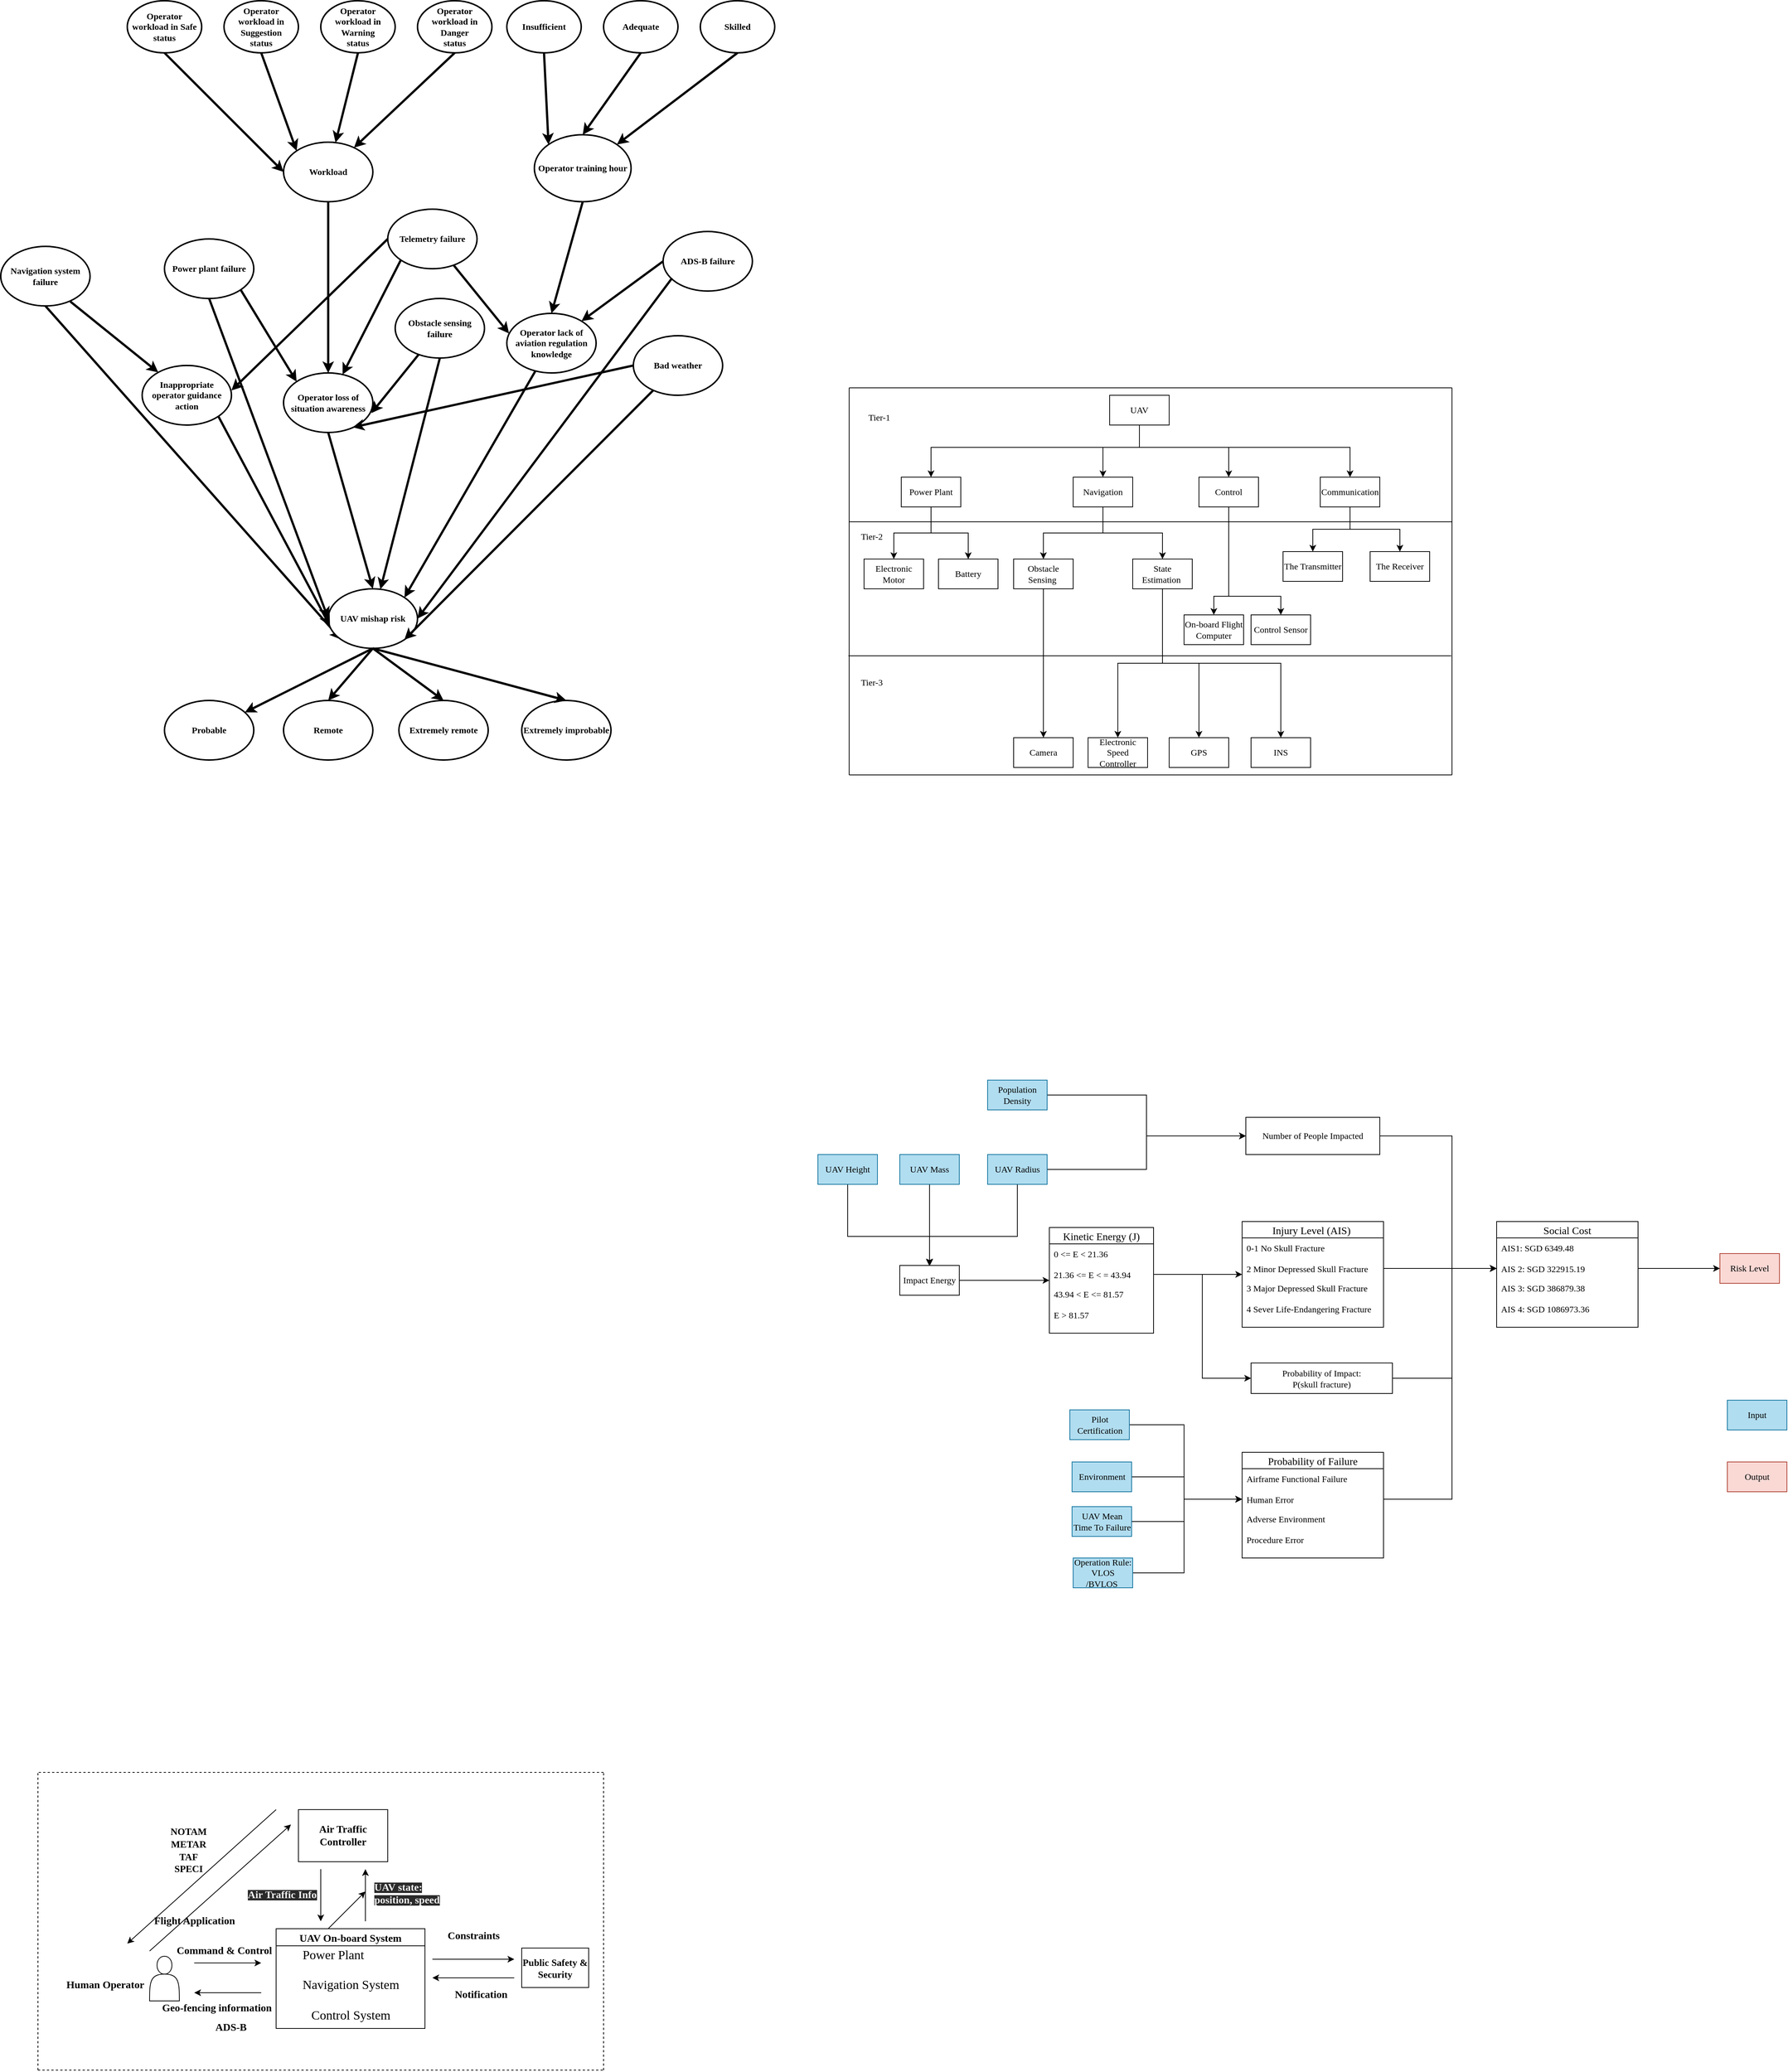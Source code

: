 <mxfile version="13.1.3">
    <diagram id="6hGFLwfOUW9BJ-s0fimq" name="Page-1">
        <mxGraphModel dx="2625" dy="1755" grid="1" gridSize="10" guides="1" tooltips="1" connect="1" arrows="1" fold="1" page="1" pageScale="1" pageWidth="827" pageHeight="1169" math="0" shadow="0">
            <root>
                <mxCell id="0"/>
                <mxCell id="1" parent="0"/>
                <mxCell id="21" style="edgeStyle=orthogonalEdgeStyle;rounded=0;orthogonalLoop=1;jettySize=auto;html=1;entryX=0.5;entryY=0;entryDx=0;entryDy=0;fontFamily=Times New Roman;" parent="1" source="2" target="6" edge="1">
                    <mxGeometry relative="1" as="geometry">
                        <Array as="points">
                            <mxPoint x="400" y="360"/>
                            <mxPoint x="351" y="360"/>
                        </Array>
                    </mxGeometry>
                </mxCell>
                <mxCell id="23" style="edgeStyle=orthogonalEdgeStyle;rounded=0;orthogonalLoop=1;jettySize=auto;html=1;fontFamily=Times New Roman;" parent="1" source="2" target="3" edge="1">
                    <mxGeometry relative="1" as="geometry">
                        <Array as="points">
                            <mxPoint x="400" y="360"/>
                            <mxPoint x="120" y="360"/>
                        </Array>
                    </mxGeometry>
                </mxCell>
                <mxCell id="24" style="edgeStyle=orthogonalEdgeStyle;rounded=0;orthogonalLoop=1;jettySize=auto;html=1;entryX=0.5;entryY=0;entryDx=0;entryDy=0;fontFamily=Times New Roman;" parent="1" source="2" target="8" edge="1">
                    <mxGeometry relative="1" as="geometry">
                        <Array as="points">
                            <mxPoint x="400" y="360"/>
                            <mxPoint x="520" y="360"/>
                        </Array>
                    </mxGeometry>
                </mxCell>
                <mxCell id="167" style="edgeStyle=orthogonalEdgeStyle;rounded=0;orthogonalLoop=1;jettySize=auto;html=1;entryX=0.5;entryY=0;entryDx=0;entryDy=0;" parent="1" source="2" target="5" edge="1">
                    <mxGeometry relative="1" as="geometry">
                        <Array as="points">
                            <mxPoint x="400" y="360"/>
                            <mxPoint x="683" y="360"/>
                        </Array>
                    </mxGeometry>
                </mxCell>
                <mxCell id="2" value="&lt;font face=&quot;Times New Roman&quot;&gt;UAV&lt;/font&gt;" style="rounded=0;whiteSpace=wrap;html=1;" parent="1" vertex="1">
                    <mxGeometry x="360" y="290" width="80" height="40" as="geometry"/>
                </mxCell>
                <mxCell id="13" style="edgeStyle=orthogonalEdgeStyle;rounded=0;orthogonalLoop=1;jettySize=auto;html=1;entryX=0.5;entryY=0;entryDx=0;entryDy=0;fontFamily=Times New Roman;" parent="1" source="3" target="9" edge="1">
                    <mxGeometry relative="1" as="geometry"/>
                </mxCell>
                <mxCell id="14" style="edgeStyle=orthogonalEdgeStyle;rounded=0;orthogonalLoop=1;jettySize=auto;html=1;fontFamily=Times New Roman;" parent="1" source="3" target="10" edge="1">
                    <mxGeometry relative="1" as="geometry"/>
                </mxCell>
                <mxCell id="3" value="Power Plant" style="rounded=0;whiteSpace=wrap;html=1;fontFamily=Times New Roman;" parent="1" vertex="1">
                    <mxGeometry x="80" y="400" width="80" height="40" as="geometry"/>
                </mxCell>
                <mxCell id="38" style="edgeStyle=orthogonalEdgeStyle;rounded=0;orthogonalLoop=1;jettySize=auto;html=1;entryX=0.5;entryY=0;entryDx=0;entryDy=0;fontFamily=Times New Roman;" parent="1" source="5" target="35" edge="1">
                    <mxGeometry relative="1" as="geometry">
                        <Array as="points">
                            <mxPoint x="640" y="470"/>
                            <mxPoint x="590" y="470"/>
                        </Array>
                    </mxGeometry>
                </mxCell>
                <mxCell id="166" style="edgeStyle=orthogonalEdgeStyle;rounded=0;orthogonalLoop=1;jettySize=auto;html=1;entryX=0.5;entryY=0;entryDx=0;entryDy=0;" parent="1" source="5" target="36" edge="1">
                    <mxGeometry relative="1" as="geometry"/>
                </mxCell>
                <mxCell id="5" value="Communication" style="rounded=0;whiteSpace=wrap;html=1;fontFamily=Times New Roman;" parent="1" vertex="1">
                    <mxGeometry x="643" y="400" width="80" height="40" as="geometry"/>
                </mxCell>
                <mxCell id="17" style="edgeStyle=orthogonalEdgeStyle;rounded=0;orthogonalLoop=1;jettySize=auto;html=1;fontFamily=Times New Roman;" parent="1" source="6" target="15" edge="1">
                    <mxGeometry relative="1" as="geometry"/>
                </mxCell>
                <mxCell id="18" style="edgeStyle=orthogonalEdgeStyle;rounded=0;orthogonalLoop=1;jettySize=auto;html=1;entryX=0.5;entryY=0;entryDx=0;entryDy=0;fontFamily=Times New Roman;" parent="1" source="6" target="16" edge="1">
                    <mxGeometry relative="1" as="geometry"/>
                </mxCell>
                <mxCell id="6" value="Navigation" style="rounded=0;whiteSpace=wrap;html=1;fontFamily=Times New Roman;" parent="1" vertex="1">
                    <mxGeometry x="311" y="400" width="80" height="40" as="geometry"/>
                </mxCell>
                <mxCell id="32" style="edgeStyle=orthogonalEdgeStyle;rounded=0;orthogonalLoop=1;jettySize=auto;html=1;fontFamily=Times New Roman;" parent="1" source="8" target="31" edge="1">
                    <mxGeometry relative="1" as="geometry">
                        <Array as="points">
                            <mxPoint x="520" y="560"/>
                            <mxPoint x="500" y="560"/>
                        </Array>
                    </mxGeometry>
                </mxCell>
                <mxCell id="75" style="edgeStyle=orthogonalEdgeStyle;rounded=0;orthogonalLoop=1;jettySize=auto;html=1;entryX=0.5;entryY=0;entryDx=0;entryDy=0;" parent="1" source="8" target="74" edge="1">
                    <mxGeometry relative="1" as="geometry">
                        <Array as="points">
                            <mxPoint x="520" y="560"/>
                            <mxPoint x="590" y="560"/>
                        </Array>
                    </mxGeometry>
                </mxCell>
                <mxCell id="8" value="Control" style="rounded=0;whiteSpace=wrap;html=1;fontFamily=Times New Roman;" parent="1" vertex="1">
                    <mxGeometry x="480" y="400" width="80" height="40" as="geometry"/>
                </mxCell>
                <mxCell id="9" value="Electronic Motor" style="rounded=0;whiteSpace=wrap;html=1;fontFamily=Times New Roman;" parent="1" vertex="1">
                    <mxGeometry x="30" y="510" width="80" height="40" as="geometry"/>
                </mxCell>
                <mxCell id="10" value="Battery" style="rounded=0;whiteSpace=wrap;html=1;fontFamily=Times New Roman;" parent="1" vertex="1">
                    <mxGeometry x="130" y="510" width="80" height="40" as="geometry"/>
                </mxCell>
                <mxCell id="159" style="edgeStyle=orthogonalEdgeStyle;rounded=0;orthogonalLoop=1;jettySize=auto;html=1;" parent="1" source="15" target="69" edge="1">
                    <mxGeometry relative="1" as="geometry"/>
                </mxCell>
                <mxCell id="15" value="Obstacle Sensing&amp;nbsp;" style="rounded=0;whiteSpace=wrap;html=1;fontFamily=Times New Roman;" parent="1" vertex="1">
                    <mxGeometry x="231" y="510" width="80" height="40" as="geometry"/>
                </mxCell>
                <mxCell id="160" style="edgeStyle=orthogonalEdgeStyle;rounded=0;orthogonalLoop=1;jettySize=auto;html=1;" parent="1" source="16" target="48" edge="1">
                    <mxGeometry relative="1" as="geometry"/>
                </mxCell>
                <mxCell id="163" style="edgeStyle=orthogonalEdgeStyle;rounded=0;orthogonalLoop=1;jettySize=auto;html=1;entryX=0.5;entryY=0;entryDx=0;entryDy=0;" parent="1" source="16" target="54" edge="1">
                    <mxGeometry relative="1" as="geometry">
                        <Array as="points">
                            <mxPoint x="431" y="650"/>
                            <mxPoint x="480" y="650"/>
                        </Array>
                    </mxGeometry>
                </mxCell>
                <mxCell id="165" style="edgeStyle=orthogonalEdgeStyle;rounded=0;orthogonalLoop=1;jettySize=auto;html=1;" parent="1" source="16" target="55" edge="1">
                    <mxGeometry relative="1" as="geometry">
                        <Array as="points">
                            <mxPoint x="431" y="650"/>
                            <mxPoint x="590" y="650"/>
                        </Array>
                    </mxGeometry>
                </mxCell>
                <mxCell id="16" value="State Estimation&amp;nbsp;" style="rounded=0;whiteSpace=wrap;html=1;fontFamily=Times New Roman;" parent="1" vertex="1">
                    <mxGeometry x="391" y="510" width="80" height="40" as="geometry"/>
                </mxCell>
                <mxCell id="31" value="On-board Flight Computer" style="rounded=0;whiteSpace=wrap;html=1;fontFamily=Times New Roman;" parent="1" vertex="1">
                    <mxGeometry x="460" y="585" width="80" height="40" as="geometry"/>
                </mxCell>
                <mxCell id="35" value="The Transmitter" style="rounded=0;whiteSpace=wrap;html=1;fontFamily=Times New Roman;" parent="1" vertex="1">
                    <mxGeometry x="593" y="500" width="80" height="40" as="geometry"/>
                </mxCell>
                <mxCell id="36" value="The Receiver" style="rounded=0;whiteSpace=wrap;html=1;fontFamily=Times New Roman;" parent="1" vertex="1">
                    <mxGeometry x="710" y="500" width="80" height="40" as="geometry"/>
                </mxCell>
                <mxCell id="41" value="" style="endArrow=none;html=1;fontFamily=Times New Roman;" parent="1" edge="1">
                    <mxGeometry width="50" height="50" relative="1" as="geometry">
                        <mxPoint x="10" y="460" as="sourcePoint"/>
                        <mxPoint x="820" y="460" as="targetPoint"/>
                    </mxGeometry>
                </mxCell>
                <mxCell id="48" value="Electronic Speed Controller" style="rounded=0;whiteSpace=wrap;html=1;fontFamily=Times New Roman;" parent="1" vertex="1">
                    <mxGeometry x="331" y="750" width="80" height="40" as="geometry"/>
                </mxCell>
                <mxCell id="54" value="GPS" style="rounded=0;whiteSpace=wrap;html=1;fontFamily=Times New Roman;" parent="1" vertex="1">
                    <mxGeometry x="440" y="750" width="80" height="40" as="geometry"/>
                </mxCell>
                <mxCell id="55" value="INS" style="rounded=0;whiteSpace=wrap;html=1;fontFamily=Times New Roman;" parent="1" vertex="1">
                    <mxGeometry x="550" y="750" width="80" height="40" as="geometry"/>
                </mxCell>
                <mxCell id="62" value="" style="endArrow=none;html=1;fontFamily=Times New Roman;" parent="1" edge="1">
                    <mxGeometry width="50" height="50" relative="1" as="geometry">
                        <mxPoint x="9" y="640" as="sourcePoint"/>
                        <mxPoint x="819" y="640" as="targetPoint"/>
                    </mxGeometry>
                </mxCell>
                <mxCell id="65" value="" style="endArrow=none;html=1;fontFamily=Times New Roman;" parent="1" edge="1">
                    <mxGeometry width="50" height="50" relative="1" as="geometry">
                        <mxPoint x="10" y="800" as="sourcePoint"/>
                        <mxPoint x="10" y="280" as="targetPoint"/>
                    </mxGeometry>
                </mxCell>
                <mxCell id="66" value="" style="endArrow=none;html=1;fontFamily=Times New Roman;" parent="1" edge="1">
                    <mxGeometry width="50" height="50" relative="1" as="geometry">
                        <mxPoint x="10" y="800" as="sourcePoint"/>
                        <mxPoint x="820" y="800" as="targetPoint"/>
                    </mxGeometry>
                </mxCell>
                <mxCell id="67" value="" style="endArrow=none;html=1;fontFamily=Times New Roman;" parent="1" edge="1">
                    <mxGeometry width="50" height="50" relative="1" as="geometry">
                        <mxPoint x="820" y="800" as="sourcePoint"/>
                        <mxPoint x="820" y="280" as="targetPoint"/>
                    </mxGeometry>
                </mxCell>
                <mxCell id="68" value="" style="endArrow=none;html=1;fontFamily=Times New Roman;" parent="1" edge="1">
                    <mxGeometry width="50" height="50" relative="1" as="geometry">
                        <mxPoint x="10" y="280" as="sourcePoint"/>
                        <mxPoint x="820" y="280" as="targetPoint"/>
                    </mxGeometry>
                </mxCell>
                <mxCell id="69" value="Camera" style="rounded=0;whiteSpace=wrap;html=1;fontFamily=Times New Roman;" parent="1" vertex="1">
                    <mxGeometry x="231" y="750" width="80" height="40" as="geometry"/>
                </mxCell>
                <mxCell id="71" value="Tier-1" style="text;html=1;align=center;verticalAlign=middle;resizable=0;points=[];autosize=1;fontFamily=Times New Roman;" parent="1" vertex="1">
                    <mxGeometry x="30" y="310" width="40" height="20" as="geometry"/>
                </mxCell>
                <mxCell id="72" value="Tier-2" style="text;html=1;align=center;verticalAlign=middle;resizable=0;points=[];autosize=1;fontFamily=Times New Roman;" parent="1" vertex="1">
                    <mxGeometry x="20" y="470" width="40" height="20" as="geometry"/>
                </mxCell>
                <mxCell id="73" value="Tier-3" style="text;html=1;align=center;verticalAlign=middle;resizable=0;points=[];autosize=1;fontFamily=Times New Roman;" parent="1" vertex="1">
                    <mxGeometry x="20" y="666" width="40" height="20" as="geometry"/>
                </mxCell>
                <mxCell id="74" value="Control Sensor" style="rounded=0;whiteSpace=wrap;html=1;fontFamily=Times New Roman;" parent="1" vertex="1">
                    <mxGeometry x="550" y="585" width="80" height="40" as="geometry"/>
                </mxCell>
                <mxCell id="82" style="edgeStyle=orthogonalEdgeStyle;rounded=0;orthogonalLoop=1;jettySize=auto;html=1;" parent="1" source="76" target="79" edge="1">
                    <mxGeometry relative="1" as="geometry">
                        <Array as="points">
                            <mxPoint x="8" y="1420"/>
                            <mxPoint x="118" y="1420"/>
                        </Array>
                    </mxGeometry>
                </mxCell>
                <mxCell id="76" value="UAV Height" style="rounded=0;whiteSpace=wrap;html=1;fontFamily=Times New Roman;fillColor=#b1ddf0;strokeColor=#10739e;" parent="1" vertex="1">
                    <mxGeometry x="-32" y="1310" width="80" height="40" as="geometry"/>
                </mxCell>
                <mxCell id="83" style="edgeStyle=orthogonalEdgeStyle;rounded=0;orthogonalLoop=1;jettySize=auto;html=1;" parent="1" source="78" edge="1">
                    <mxGeometry relative="1" as="geometry">
                        <mxPoint x="118" y="1460" as="targetPoint"/>
                    </mxGeometry>
                </mxCell>
                <mxCell id="78" value="UAV Mass" style="rounded=0;whiteSpace=wrap;html=1;fontFamily=Times New Roman;fillColor=#b1ddf0;strokeColor=#10739e;" parent="1" vertex="1">
                    <mxGeometry x="78" y="1310" width="80" height="40" as="geometry"/>
                </mxCell>
                <mxCell id="94" style="edgeStyle=orthogonalEdgeStyle;rounded=0;orthogonalLoop=1;jettySize=auto;html=1;entryX=0;entryY=0.5;entryDx=0;entryDy=0;fontFamily=Times New Roman;" parent="1" source="79" target="89" edge="1">
                    <mxGeometry relative="1" as="geometry"/>
                </mxCell>
                <mxCell id="79" value="Impact Energy" style="rounded=0;whiteSpace=wrap;html=1;fontFamily=Times New Roman;" parent="1" vertex="1">
                    <mxGeometry x="78" y="1459" width="80" height="40" as="geometry"/>
                </mxCell>
                <mxCell id="88" style="edgeStyle=orthogonalEdgeStyle;rounded=0;orthogonalLoop=1;jettySize=auto;html=1;entryX=0.5;entryY=0;entryDx=0;entryDy=0;" parent="1" source="80" target="79" edge="1">
                    <mxGeometry relative="1" as="geometry">
                        <Array as="points">
                            <mxPoint x="236" y="1420"/>
                            <mxPoint x="118" y="1420"/>
                        </Array>
                    </mxGeometry>
                </mxCell>
                <mxCell id="118" style="edgeStyle=orthogonalEdgeStyle;rounded=0;orthogonalLoop=1;jettySize=auto;html=1;entryX=0;entryY=0.5;entryDx=0;entryDy=0;fontFamily=Times New Roman;" parent="1" source="80" target="113" edge="1">
                    <mxGeometry relative="1" as="geometry"/>
                </mxCell>
                <mxCell id="80" value="UAV Radius" style="rounded=0;whiteSpace=wrap;html=1;fontFamily=Times New Roman;fillColor=#b1ddf0;strokeColor=#10739e;" parent="1" vertex="1">
                    <mxGeometry x="196" y="1310" width="80" height="40" as="geometry"/>
                </mxCell>
                <mxCell id="140" style="edgeStyle=orthogonalEdgeStyle;rounded=0;orthogonalLoop=1;jettySize=auto;html=1;entryX=0;entryY=0.5;entryDx=0;entryDy=0;fontFamily=Times New Roman;" parent="1" source="99" target="136" edge="1">
                    <mxGeometry relative="1" as="geometry">
                        <Array as="points">
                            <mxPoint x="820" y="1611"/>
                            <mxPoint x="820" y="1463"/>
                        </Array>
                    </mxGeometry>
                </mxCell>
                <mxCell id="99" value="Probability of Impact: &lt;br&gt;P(skull fracture)" style="rounded=0;whiteSpace=wrap;html=1;fontFamily=Times New Roman;" parent="1" vertex="1">
                    <mxGeometry x="550" y="1590" width="190" height="41" as="geometry"/>
                </mxCell>
                <mxCell id="100" style="edgeStyle=orthogonalEdgeStyle;rounded=0;orthogonalLoop=1;jettySize=auto;html=1;entryX=0;entryY=0.5;entryDx=0;entryDy=0;fontFamily=Times New Roman;" parent="1" source="91" target="99" edge="1">
                    <mxGeometry relative="1" as="geometry"/>
                </mxCell>
                <mxCell id="101" style="edgeStyle=orthogonalEdgeStyle;rounded=0;orthogonalLoop=1;jettySize=auto;html=1;entryX=0;entryY=0.5;entryDx=0;entryDy=0;fontFamily=Times New Roman;" parent="1" source="91" target="95" edge="1">
                    <mxGeometry relative="1" as="geometry"/>
                </mxCell>
                <mxCell id="138" style="edgeStyle=orthogonalEdgeStyle;rounded=0;orthogonalLoop=1;jettySize=auto;html=1;entryX=0;entryY=0.5;entryDx=0;entryDy=0;fontFamily=Times New Roman;" parent="1" source="113" target="136" edge="1">
                    <mxGeometry relative="1" as="geometry">
                        <Array as="points">
                            <mxPoint x="820" y="1285"/>
                            <mxPoint x="820" y="1463"/>
                        </Array>
                    </mxGeometry>
                </mxCell>
                <mxCell id="113" value="Number of People Impacted" style="rounded=0;whiteSpace=wrap;html=1;fontFamily=Times New Roman;" parent="1" vertex="1">
                    <mxGeometry x="543" y="1260" width="180" height="50" as="geometry"/>
                </mxCell>
                <mxCell id="89" value="Kinetic Energy (J)" style="swimlane;fontStyle=0;childLayout=stackLayout;horizontal=1;startSize=22;horizontalStack=0;resizeParent=1;resizeParentMax=0;resizeLast=0;collapsible=1;marginBottom=0;align=center;fontSize=14;fontFamily=Times New Roman;" parent="1" vertex="1">
                    <mxGeometry x="279" y="1408" width="140" height="142" as="geometry"/>
                </mxCell>
                <mxCell id="90" value="0 &lt;= E &lt; 21.36" style="text;strokeColor=none;fillColor=none;spacingLeft=4;spacingRight=4;overflow=hidden;rotatable=0;points=[[0,0.5],[1,0.5]];portConstraint=eastwest;fontSize=12;fontFamily=Times New Roman;" parent="89" vertex="1">
                    <mxGeometry y="22" width="140" height="28" as="geometry"/>
                </mxCell>
                <mxCell id="91" value="21.36 &lt;= E &lt; = 43.94" style="text;strokeColor=none;fillColor=none;spacingLeft=4;spacingRight=4;overflow=hidden;rotatable=0;points=[[0,0.5],[1,0.5]];portConstraint=eastwest;fontSize=12;fontFamily=Times New Roman;" parent="89" vertex="1">
                    <mxGeometry y="50" width="140" height="26" as="geometry"/>
                </mxCell>
                <mxCell id="92" value="43.94 &lt; E &lt;= 81.57&#10;&#10;E &gt; 81.57&#10;&#10;&#10;" style="text;strokeColor=none;fillColor=none;spacingLeft=4;spacingRight=4;overflow=hidden;rotatable=0;points=[[0,0.5],[1,0.5]];portConstraint=eastwest;fontSize=12;fontFamily=Times New Roman;" parent="89" vertex="1">
                    <mxGeometry y="76" width="140" height="66" as="geometry"/>
                </mxCell>
                <mxCell id="95" value="Injury Level (AIS) " style="swimlane;fontStyle=0;childLayout=stackLayout;horizontal=1;startSize=22;horizontalStack=0;resizeParent=1;resizeParentMax=0;resizeLast=0;collapsible=1;marginBottom=0;align=center;fontSize=14;fontFamily=Times New Roman;" parent="1" vertex="1">
                    <mxGeometry x="538" y="1400" width="190" height="142" as="geometry"/>
                </mxCell>
                <mxCell id="96" value="0-1 No Skull Fracture" style="text;strokeColor=none;fillColor=none;spacingLeft=4;spacingRight=4;overflow=hidden;rotatable=0;points=[[0,0.5],[1,0.5]];portConstraint=eastwest;fontSize=12;fontFamily=Times New Roman;" parent="95" vertex="1">
                    <mxGeometry y="22" width="190" height="28" as="geometry"/>
                </mxCell>
                <mxCell id="97" value="2 Minor Depressed Skull Fracture" style="text;strokeColor=none;fillColor=none;spacingLeft=4;spacingRight=4;overflow=hidden;rotatable=0;points=[[0,0.5],[1,0.5]];portConstraint=eastwest;fontSize=12;fontFamily=Times New Roman;" parent="95" vertex="1">
                    <mxGeometry y="50" width="190" height="26" as="geometry"/>
                </mxCell>
                <mxCell id="98" value="3 Major Depressed Skull Fracture&#10;&#10;4 Sever Life-Endangering Fracture" style="text;strokeColor=none;fillColor=none;spacingLeft=4;spacingRight=4;overflow=hidden;rotatable=0;points=[[0,0.5],[1,0.5]];portConstraint=eastwest;fontSize=12;fontFamily=Times New Roman;" parent="95" vertex="1">
                    <mxGeometry y="76" width="190" height="66" as="geometry"/>
                </mxCell>
                <mxCell id="116" style="edgeStyle=orthogonalEdgeStyle;rounded=0;orthogonalLoop=1;jettySize=auto;html=1;entryX=0;entryY=0.5;entryDx=0;entryDy=0;fontFamily=Times New Roman;" parent="1" source="114" target="113" edge="1">
                    <mxGeometry relative="1" as="geometry"/>
                </mxCell>
                <mxCell id="114" value="Population Density" style="rounded=0;whiteSpace=wrap;html=1;fontFamily=Times New Roman;fillColor=#b1ddf0;strokeColor=#10739e;" parent="1" vertex="1">
                    <mxGeometry x="196" y="1210" width="80" height="40" as="geometry"/>
                </mxCell>
                <mxCell id="134" value="Social Cost" style="swimlane;fontStyle=0;childLayout=stackLayout;horizontal=1;startSize=22;horizontalStack=0;resizeParent=1;resizeParentMax=0;resizeLast=0;collapsible=1;marginBottom=0;align=center;fontSize=14;fontFamily=Times New Roman;" parent="1" vertex="1">
                    <mxGeometry x="880" y="1400" width="190" height="142" as="geometry"/>
                </mxCell>
                <mxCell id="135" value="AIS1: SGD 6349.48" style="text;strokeColor=none;fillColor=none;spacingLeft=4;spacingRight=4;overflow=hidden;rotatable=0;points=[[0,0.5],[1,0.5]];portConstraint=eastwest;fontSize=12;fontFamily=Times New Roman;" parent="134" vertex="1">
                    <mxGeometry y="22" width="190" height="28" as="geometry"/>
                </mxCell>
                <mxCell id="136" value="AIS 2: SGD 322915.19" style="text;strokeColor=none;fillColor=none;spacingLeft=4;spacingRight=4;overflow=hidden;rotatable=0;points=[[0,0.5],[1,0.5]];portConstraint=eastwest;fontSize=12;fontFamily=Times New Roman;" parent="134" vertex="1">
                    <mxGeometry y="50" width="190" height="26" as="geometry"/>
                </mxCell>
                <mxCell id="137" value="AIS 3: SGD 386879.38&#10;&#10;AIS 4: SGD 1086973.36" style="text;strokeColor=none;fillColor=none;spacingLeft=4;spacingRight=4;overflow=hidden;rotatable=0;points=[[0,0.5],[1,0.5]];portConstraint=eastwest;fontSize=12;fontFamily=Times New Roman;" parent="134" vertex="1">
                    <mxGeometry y="76" width="190" height="66" as="geometry"/>
                </mxCell>
                <mxCell id="141" style="edgeStyle=orthogonalEdgeStyle;rounded=0;orthogonalLoop=1;jettySize=auto;html=1;entryX=0;entryY=0.5;entryDx=0;entryDy=0;fontFamily=Times New Roman;" parent="1" source="97" target="136" edge="1">
                    <mxGeometry relative="1" as="geometry"/>
                </mxCell>
                <mxCell id="142" style="edgeStyle=orthogonalEdgeStyle;rounded=0;orthogonalLoop=1;jettySize=auto;html=1;entryX=0;entryY=0.5;entryDx=0;entryDy=0;fontFamily=Times New Roman;" parent="1" source="122" target="136" edge="1">
                    <mxGeometry relative="1" as="geometry">
                        <Array as="points">
                            <mxPoint x="820" y="1773"/>
                            <mxPoint x="820" y="1463"/>
                        </Array>
                    </mxGeometry>
                </mxCell>
                <mxCell id="143" value="Risk Level" style="rounded=0;whiteSpace=wrap;html=1;fontFamily=Times New Roman;fillColor=#fad9d5;strokeColor=#ae4132;" parent="1" vertex="1">
                    <mxGeometry x="1180" y="1443" width="80" height="40" as="geometry"/>
                </mxCell>
                <mxCell id="144" style="edgeStyle=orthogonalEdgeStyle;rounded=0;orthogonalLoop=1;jettySize=auto;html=1;entryX=0;entryY=0.5;entryDx=0;entryDy=0;fontFamily=Times New Roman;" parent="1" source="136" target="143" edge="1">
                    <mxGeometry relative="1" as="geometry"/>
                </mxCell>
                <mxCell id="153" style="edgeStyle=orthogonalEdgeStyle;rounded=0;orthogonalLoop=1;jettySize=auto;html=1;fontFamily=Times New Roman;" parent="1" source="146" target="122" edge="1">
                    <mxGeometry relative="1" as="geometry">
                        <Array as="points">
                            <mxPoint x="460" y="1673"/>
                            <mxPoint x="460" y="1773"/>
                        </Array>
                    </mxGeometry>
                </mxCell>
                <mxCell id="146" value="Pilot Certification" style="rounded=0;whiteSpace=wrap;html=1;fontFamily=Times New Roman;fillColor=#b1ddf0;strokeColor=#10739e;" parent="1" vertex="1">
                    <mxGeometry x="306.5" y="1653" width="80" height="40" as="geometry"/>
                </mxCell>
                <mxCell id="154" style="edgeStyle=orthogonalEdgeStyle;rounded=0;orthogonalLoop=1;jettySize=auto;html=1;fontFamily=Times New Roman;" parent="1" source="147" target="122" edge="1">
                    <mxGeometry relative="1" as="geometry">
                        <Array as="points">
                            <mxPoint x="460" y="1743"/>
                            <mxPoint x="460" y="1773"/>
                        </Array>
                    </mxGeometry>
                </mxCell>
                <mxCell id="147" value="Environment" style="rounded=0;whiteSpace=wrap;html=1;fontFamily=Times New Roman;fillColor=#b1ddf0;strokeColor=#10739e;" parent="1" vertex="1">
                    <mxGeometry x="309.5" y="1723" width="80" height="40" as="geometry"/>
                </mxCell>
                <mxCell id="155" style="edgeStyle=orthogonalEdgeStyle;rounded=0;orthogonalLoop=1;jettySize=auto;html=1;entryX=0;entryY=0.5;entryDx=0;entryDy=0;fontFamily=Times New Roman;" parent="1" source="148" target="122" edge="1">
                    <mxGeometry relative="1" as="geometry">
                        <Array as="points">
                            <mxPoint x="460" y="1803"/>
                            <mxPoint x="460" y="1773"/>
                        </Array>
                    </mxGeometry>
                </mxCell>
                <mxCell id="148" value="UAV Mean Time To Failure" style="rounded=0;whiteSpace=wrap;html=1;fontFamily=Times New Roman;fillColor=#b1ddf0;strokeColor=#10739e;" parent="1" vertex="1">
                    <mxGeometry x="309.5" y="1783" width="80" height="40" as="geometry"/>
                </mxCell>
                <mxCell id="120" value="Probability of Failure" style="swimlane;fontStyle=0;childLayout=stackLayout;horizontal=1;startSize=22;horizontalStack=0;resizeParent=1;resizeParentMax=0;resizeLast=0;collapsible=1;marginBottom=0;align=center;fontSize=14;fontFamily=Times New Roman;" parent="1" vertex="1">
                    <mxGeometry x="538" y="1710" width="190" height="142" as="geometry"/>
                </mxCell>
                <mxCell id="121" value="Airframe Functional Failure" style="text;strokeColor=none;fillColor=none;spacingLeft=4;spacingRight=4;overflow=hidden;rotatable=0;points=[[0,0.5],[1,0.5]];portConstraint=eastwest;fontSize=12;fontFamily=Times New Roman;" parent="120" vertex="1">
                    <mxGeometry y="22" width="190" height="28" as="geometry"/>
                </mxCell>
                <mxCell id="122" value="Human Error" style="text;strokeColor=none;fillColor=none;spacingLeft=4;spacingRight=4;overflow=hidden;rotatable=0;points=[[0,0.5],[1,0.5]];portConstraint=eastwest;fontSize=12;fontFamily=Times New Roman;" parent="120" vertex="1">
                    <mxGeometry y="50" width="190" height="26" as="geometry"/>
                </mxCell>
                <mxCell id="123" value="Adverse Environment&#10;&#10;Procedure Error" style="text;strokeColor=none;fillColor=none;spacingLeft=4;spacingRight=4;overflow=hidden;rotatable=0;points=[[0,0.5],[1,0.5]];portConstraint=eastwest;fontSize=12;fontFamily=Times New Roman;" parent="120" vertex="1">
                    <mxGeometry y="76" width="190" height="66" as="geometry"/>
                </mxCell>
                <mxCell id="156" style="edgeStyle=orthogonalEdgeStyle;rounded=0;orthogonalLoop=1;jettySize=auto;html=1;fontFamily=Times New Roman;" parent="1" source="152" target="122" edge="1">
                    <mxGeometry relative="1" as="geometry">
                        <Array as="points">
                            <mxPoint x="460" y="1872"/>
                            <mxPoint x="460" y="1773"/>
                        </Array>
                    </mxGeometry>
                </mxCell>
                <mxCell id="152" value="Operation Rule:&lt;br&gt;VLOS /BVLOS&amp;nbsp;" style="rounded=0;whiteSpace=wrap;html=1;fontFamily=Times New Roman;fillColor=#b1ddf0;strokeColor=#10739e;" parent="1" vertex="1">
                    <mxGeometry x="311" y="1852" width="80" height="40" as="geometry"/>
                </mxCell>
                <mxCell id="157" value="Input" style="rounded=0;whiteSpace=wrap;html=1;fontFamily=Times New Roman;fillColor=#b1ddf0;strokeColor=#10739e;" parent="1" vertex="1">
                    <mxGeometry x="1190" y="1640" width="80" height="40" as="geometry"/>
                </mxCell>
                <mxCell id="158" value="Output" style="rounded=0;whiteSpace=wrap;html=1;fontFamily=Times New Roman;fillColor=#fad9d5;strokeColor=#ae4132;" parent="1" vertex="1">
                    <mxGeometry x="1190" y="1723" width="80" height="40" as="geometry"/>
                </mxCell>
                <mxCell id="185" style="edgeStyle=orthogonalEdgeStyle;rounded=0;orthogonalLoop=1;jettySize=auto;html=1;fontFamily=Times New Roman;fontSize=14;" parent="1" edge="1">
                    <mxGeometry relative="1" as="geometry">
                        <mxPoint x="-870" y="2436" as="targetPoint"/>
                        <mxPoint x="-780" y="2436" as="sourcePoint"/>
                        <Array as="points">
                            <mxPoint x="-820" y="2436"/>
                            <mxPoint x="-820" y="2436"/>
                        </Array>
                    </mxGeometry>
                </mxCell>
                <mxCell id="194" style="edgeStyle=orthogonalEdgeStyle;rounded=0;orthogonalLoop=1;jettySize=auto;html=1;fontFamily=Times New Roman;fontSize=14;" parent="1" edge="1">
                    <mxGeometry relative="1" as="geometry">
                        <mxPoint x="-440" y="2391" as="targetPoint"/>
                        <mxPoint x="-550" y="2391" as="sourcePoint"/>
                        <Array as="points">
                            <mxPoint x="-490" y="2390.66"/>
                            <mxPoint x="-490" y="2390.66"/>
                        </Array>
                    </mxGeometry>
                </mxCell>
                <mxCell id="202" style="edgeStyle=orthogonalEdgeStyle;rounded=0;orthogonalLoop=1;jettySize=auto;html=1;fontFamily=Times New Roman;fontSize=14;" parent="1" edge="1">
                    <mxGeometry relative="1" as="geometry">
                        <mxPoint x="-640" y="2270" as="targetPoint"/>
                        <mxPoint x="-640" y="2340" as="sourcePoint"/>
                    </mxGeometry>
                </mxCell>
                <mxCell id="169" value="UAV On-board System" style="swimlane;fontFamily=Times New Roman;fontSize=14;" parent="1" vertex="1">
                    <mxGeometry x="-760" y="2350" width="200" height="134" as="geometry"/>
                </mxCell>
                <mxCell id="171" value="&lt;div style=&quot;text-align: left&quot;&gt;&lt;span style=&quot;font-size: 17px&quot;&gt;Power Plant&lt;/span&gt;&lt;/div&gt;&lt;font style=&quot;font-size: 17px&quot;&gt;&lt;br&gt;&lt;div style=&quot;text-align: left&quot;&gt;&lt;span&gt;Navigation System&lt;/span&gt;&lt;/div&gt;&lt;br&gt;Control System&lt;/font&gt;" style="text;html=1;align=center;verticalAlign=middle;resizable=0;points=[];autosize=1;fontFamily=Times New Roman;" parent="169" vertex="1">
                    <mxGeometry x="25" y="36" width="150" height="80" as="geometry"/>
                </mxCell>
                <mxCell id="180" style="edgeStyle=orthogonalEdgeStyle;rounded=0;orthogonalLoop=1;jettySize=auto;html=1;fontFamily=Times New Roman;fontSize=14;" parent="1" edge="1">
                    <mxGeometry relative="1" as="geometry">
                        <mxPoint x="-780" y="2396" as="targetPoint"/>
                        <mxPoint x="-870" y="2396" as="sourcePoint"/>
                    </mxGeometry>
                </mxCell>
                <mxCell id="177" value="" style="shape=actor;whiteSpace=wrap;html=1;fontFamily=Times New Roman;fontSize=14;" parent="1" vertex="1">
                    <mxGeometry x="-930" y="2387" width="40" height="60" as="geometry"/>
                </mxCell>
                <mxCell id="178" value="&lt;b style=&quot;font-size: 12px&quot;&gt;&lt;font style=&quot;font-size: 14px&quot;&gt;Human Operator&lt;/font&gt;&lt;/b&gt;" style="text;html=1;align=center;verticalAlign=middle;resizable=0;points=[];autosize=1;fontSize=14;fontFamily=Times New Roman;" parent="1" vertex="1">
                    <mxGeometry x="-1050" y="2416" width="120" height="20" as="geometry"/>
                </mxCell>
                <mxCell id="186" value="&lt;span style=&quot;color: rgba(0 , 0 , 0 , 0) ; font-family: monospace ; font-size: 0px&quot;&gt;%3CmxGraphModel%3E%3Croot%3E%3CmxCell%20id%3D%220%22%2F%3E%3CmxCell%20id%3D%221%22%20parent%3D%220%22%2F%3E%3CmxCell%20id%3D%222%22%20value%3D%22%26lt%3Bb%20style%3D%26quot%3Bfont-size%3A%2012px%26quot%3B%26gt%3B%26lt%3Bfont%20style%3D%26quot%3Bfont-size%3A%2014px%26quot%3B%26gt%3BHuman%20Operator%26lt%3B%2Ffont%26gt%3B%26lt%3B%2Fb%26gt%3B%22%20style%3D%22text%3Bhtml%3D1%3Balign%3Dcenter%3BverticalAlign%3Dmiddle%3Bresizable%3D0%3Bpoints%3D%5B%5D%3Bautosize%3D1%3BfontSize%3D14%3BfontFamily%3DTimes%20New%20Roman%3B%22%20vertex%3D%221%22%20parent%3D%221%22%3E%3CmxGeometry%20x%3D%22-790%22%20y%3D%221274%22%20width%3D%22120%22%20height%3D%2220%22%20as%3D%22geometry%22%2F%3E%3C%2FmxCell%3E%3C%2Froot%3E%3C%2FmxGraphModel%3E&lt;/span&gt;" style="text;html=1;align=center;verticalAlign=middle;resizable=0;points=[];autosize=1;fontSize=14;fontFamily=Times New Roman;" parent="1" vertex="1">
                    <mxGeometry x="-831" y="2376" width="20" height="30" as="geometry"/>
                </mxCell>
                <mxCell id="187" value="&lt;b style=&quot;font-size: 12px&quot;&gt;&lt;font style=&quot;font-size: 14px&quot;&gt;Command &amp;amp; Control&lt;/font&gt;&lt;/b&gt;" style="text;html=1;align=center;verticalAlign=middle;resizable=0;points=[];autosize=1;fontSize=14;fontFamily=Times New Roman;" parent="1" vertex="1">
                    <mxGeometry x="-900" y="2370" width="140" height="20" as="geometry"/>
                </mxCell>
                <mxCell id="188" value="&lt;b style=&quot;font-size: 12px&quot;&gt;&lt;font style=&quot;font-size: 14px&quot;&gt;Geo-fencing information&lt;/font&gt;&lt;/b&gt;" style="text;html=1;align=center;verticalAlign=middle;resizable=0;points=[];autosize=1;fontSize=14;fontFamily=Times New Roman;" parent="1" vertex="1">
                    <mxGeometry x="-920" y="2447" width="160" height="20" as="geometry"/>
                </mxCell>
                <mxCell id="190" value="&lt;span style=&quot;color: rgba(0 , 0 , 0 , 0) ; font-family: monospace ; font-size: 0px&quot;&gt;%3CmxGraphModel%3E%3Croot%3E%3CmxCell%20id%3D%220%22%2F%3E%3CmxCell%20id%3D%221%22%20parent%3D%220%22%2F%3E%3CmxCell%20id%3D%222%22%20value%3D%22%26lt%3Bb%20style%3D%26quot%3Bfont-size%3A%2012px%26quot%3B%26gt%3B%26lt%3Bfont%20style%3D%26quot%3Bfont-size%3A%2014px%26quot%3B%26gt%3BHuman%20Operator%26lt%3B%2Ffont%26gt%3B%26lt%3B%2Fb%26gt%3B%22%20style%3D%22text%3Bhtml%3D1%3Balign%3Dcenter%3BverticalAlign%3Dmiddle%3Bresizable%3D0%3Bpoints%3D%5B%5D%3Bautosize%3D1%3BfontSize%3D14%3BfontFamily%3DTimes%20New%20Roman%3B%22%20vertex%3D%221%22%20parent%3D%221%22%3E%3CmxGeometry%20x%3D%22-790%22%20y%3D%221274%22%20width%3D%22120%22%20height%3D%2220%22%20as%3D%22geometry%22%2F%3E%3C%2FmxCell%3E%3C%2Froot%3E%3C%2FmxGraphModel%3E&lt;/span&gt;" style="text;html=1;align=center;verticalAlign=middle;resizable=0;points=[];autosize=1;fontSize=14;fontFamily=Times New Roman;" parent="1" vertex="1">
                    <mxGeometry x="-848" y="2473" width="20" height="30" as="geometry"/>
                </mxCell>
                <mxCell id="191" value="&lt;b style=&quot;font-size: 12px&quot;&gt;&lt;font style=&quot;font-size: 14px&quot;&gt;ADS-B&lt;/font&gt;&lt;/b&gt;" style="text;html=1;align=center;verticalAlign=middle;resizable=0;points=[];autosize=1;fontSize=14;fontFamily=Times New Roman;" parent="1" vertex="1">
                    <mxGeometry x="-851" y="2473" width="60" height="20" as="geometry"/>
                </mxCell>
                <mxCell id="196" style="edgeStyle=orthogonalEdgeStyle;rounded=0;orthogonalLoop=1;jettySize=auto;html=1;fontFamily=Times New Roman;fontSize=14;" parent="1" edge="1">
                    <mxGeometry relative="1" as="geometry">
                        <mxPoint x="-550" y="2416" as="targetPoint"/>
                        <mxPoint x="-440" y="2416" as="sourcePoint"/>
                        <Array as="points">
                            <mxPoint x="-510" y="2416"/>
                            <mxPoint x="-510" y="2416"/>
                        </Array>
                    </mxGeometry>
                </mxCell>
                <mxCell id="192" value="&lt;b&gt;&lt;font style=&quot;font-size: 13px&quot;&gt;Public Safety &amp;amp; Security&lt;/font&gt;&lt;/b&gt;" style="rounded=0;whiteSpace=wrap;html=1;fontFamily=Times New Roman;" parent="1" vertex="1">
                    <mxGeometry x="-430" y="2376" width="90" height="53" as="geometry"/>
                </mxCell>
                <mxCell id="197" value="&lt;b style=&quot;font-size: 12px&quot;&gt;&lt;font style=&quot;font-size: 14px&quot;&gt;Constraints&lt;/font&gt;&lt;/b&gt;" style="text;html=1;align=center;verticalAlign=middle;resizable=0;points=[];autosize=1;fontSize=14;fontFamily=Times New Roman;" parent="1" vertex="1">
                    <mxGeometry x="-540" y="2350" width="90" height="20" as="geometry"/>
                </mxCell>
                <mxCell id="198" value="&lt;b style=&quot;font-size: 12px&quot;&gt;&lt;font style=&quot;font-size: 14px&quot;&gt;Notification&lt;/font&gt;&lt;/b&gt;" style="text;html=1;align=center;verticalAlign=middle;resizable=0;points=[];autosize=1;fontSize=14;fontFamily=Times New Roman;" parent="1" vertex="1">
                    <mxGeometry x="-530" y="2429" width="90" height="20" as="geometry"/>
                </mxCell>
                <mxCell id="201" style="edgeStyle=orthogonalEdgeStyle;rounded=0;orthogonalLoop=1;jettySize=auto;html=1;fontFamily=Times New Roman;fontSize=14;" parent="1" edge="1">
                    <mxGeometry relative="1" as="geometry">
                        <mxPoint x="-700" y="2340" as="targetPoint"/>
                        <mxPoint x="-700" y="2270" as="sourcePoint"/>
                    </mxGeometry>
                </mxCell>
                <mxCell id="200" value="&lt;b&gt;&lt;font style=&quot;font-size: 14px&quot;&gt;Air Traffic Controller&lt;/font&gt;&lt;/b&gt;" style="rounded=0;whiteSpace=wrap;html=1;fontFamily=Times New Roman;" parent="1" vertex="1">
                    <mxGeometry x="-730" y="2190" width="120" height="70" as="geometry"/>
                </mxCell>
                <mxCell id="203" value="&lt;b style=&quot;color: rgb(240 , 240 , 240) ; font-family: &amp;#34;times new roman&amp;#34; ; font-style: normal ; letter-spacing: normal ; text-align: center ; text-indent: 0px ; text-transform: none ; word-spacing: 0px ; background-color: rgb(42 , 42 , 42) ; font-size: 12px&quot;&gt;&lt;font style=&quot;font-size: 14px&quot;&gt;UAV state: position, speed&lt;/font&gt;&lt;/b&gt;" style="text;whiteSpace=wrap;html=1;fontSize=14;fontFamily=Times New Roman;" parent="1" vertex="1">
                    <mxGeometry x="-630" y="2280" width="100" height="30" as="geometry"/>
                </mxCell>
                <mxCell id="204" value="&lt;b style=&quot;color: rgb(240 , 240 , 240) ; font-family: &amp;#34;times new roman&amp;#34; ; font-style: normal ; letter-spacing: normal ; text-align: center ; text-indent: 0px ; text-transform: none ; word-spacing: 0px ; background-color: rgb(42 , 42 , 42) ; font-size: 12px&quot;&gt;&lt;font style=&quot;font-size: 14px&quot;&gt;Air Traffic Info&lt;/font&gt;&lt;/b&gt;" style="text;whiteSpace=wrap;html=1;fontSize=14;fontFamily=Times New Roman;" parent="1" vertex="1">
                    <mxGeometry x="-800" y="2290" width="100" height="30" as="geometry"/>
                </mxCell>
                <mxCell id="210" value="" style="endArrow=classic;html=1;fontFamily=Times New Roman;fontSize=14;" parent="1" edge="1">
                    <mxGeometry width="50" height="50" relative="1" as="geometry">
                        <mxPoint x="-930" y="2380" as="sourcePoint"/>
                        <mxPoint x="-740" y="2210" as="targetPoint"/>
                    </mxGeometry>
                </mxCell>
                <mxCell id="211" value="&lt;b&gt;Flight Application&lt;/b&gt;" style="text;html=1;align=center;verticalAlign=middle;resizable=0;points=[];autosize=1;fontSize=14;fontFamily=Times New Roman;" parent="1" vertex="1">
                    <mxGeometry x="-930" y="2330" width="120" height="20" as="geometry"/>
                </mxCell>
                <mxCell id="213" value="" style="endArrow=classic;html=1;fontFamily=Times New Roman;fontSize=14;" parent="1" edge="1">
                    <mxGeometry width="50" height="50" relative="1" as="geometry">
                        <mxPoint x="-690" y="2350" as="sourcePoint"/>
                        <mxPoint x="-640" y="2300" as="targetPoint"/>
                    </mxGeometry>
                </mxCell>
                <mxCell id="215" value="" style="endArrow=classic;html=1;fontFamily=Times New Roman;fontSize=14;" parent="1" edge="1">
                    <mxGeometry width="50" height="50" relative="1" as="geometry">
                        <mxPoint x="-760" y="2190" as="sourcePoint"/>
                        <mxPoint x="-960" y="2370" as="targetPoint"/>
                    </mxGeometry>
                </mxCell>
                <mxCell id="216" value="&lt;b&gt;&lt;font style=&quot;font-size: 13px&quot;&gt;NOTAM&lt;br&gt;METAR&lt;br&gt;TAF&lt;br&gt;SPECI&lt;br&gt;&lt;/font&gt;&lt;/b&gt;" style="text;html=1;align=center;verticalAlign=middle;resizable=0;points=[];autosize=1;fontSize=14;fontFamily=Times New Roman;" parent="1" vertex="1">
                    <mxGeometry x="-908" y="2210" width="60" height="70" as="geometry"/>
                </mxCell>
                <mxCell id="217" value="" style="endArrow=none;dashed=1;html=1;fontFamily=Times New Roman;fontSize=14;" parent="1" edge="1">
                    <mxGeometry width="50" height="50" relative="1" as="geometry">
                        <mxPoint x="-320" y="2140" as="sourcePoint"/>
                        <mxPoint x="-1080" y="2140" as="targetPoint"/>
                    </mxGeometry>
                </mxCell>
                <mxCell id="218" value="" style="endArrow=none;dashed=1;html=1;fontFamily=Times New Roman;fontSize=14;" parent="1" edge="1">
                    <mxGeometry width="50" height="50" relative="1" as="geometry">
                        <mxPoint x="-1080" y="2540" as="sourcePoint"/>
                        <mxPoint x="-1080" y="2140" as="targetPoint"/>
                    </mxGeometry>
                </mxCell>
                <mxCell id="219" value="" style="endArrow=none;dashed=1;html=1;fontFamily=Times New Roman;fontSize=14;" parent="1" edge="1">
                    <mxGeometry width="50" height="50" relative="1" as="geometry">
                        <mxPoint x="-1080" y="2540" as="sourcePoint"/>
                        <mxPoint x="-320" y="2540" as="targetPoint"/>
                    </mxGeometry>
                </mxCell>
                <mxCell id="220" value="" style="endArrow=none;dashed=1;html=1;fontFamily=Times New Roman;fontSize=14;" parent="1" edge="1">
                    <mxGeometry width="50" height="50" relative="1" as="geometry">
                        <mxPoint x="-320" y="2540" as="sourcePoint"/>
                        <mxPoint x="-320" y="2140" as="targetPoint"/>
                    </mxGeometry>
                </mxCell>
                <mxCell id="225" value="&lt;font face=&quot;Times New Roman&quot;&gt;&lt;b&gt;Power plant failure&lt;/b&gt;&lt;/font&gt;" style="ellipse;whiteSpace=wrap;html=1;strokeWidth=2;" parent="1" vertex="1">
                    <mxGeometry x="-910" y="80" width="120" height="80" as="geometry"/>
                </mxCell>
                <mxCell id="250" value="&lt;font face=&quot;Times New Roman&quot;&gt;&lt;b&gt;Navigation system failure&lt;/b&gt;&lt;/font&gt;" style="ellipse;whiteSpace=wrap;html=1;strokeWidth=2;" parent="1" vertex="1">
                    <mxGeometry x="-1130" y="90" width="120" height="80" as="geometry"/>
                </mxCell>
                <mxCell id="253" value="&lt;font face=&quot;Times New Roman&quot;&gt;&lt;b&gt;Inappropriate operator guidance action&lt;/b&gt;&lt;/font&gt;" style="ellipse;whiteSpace=wrap;html=1;strokeWidth=2;" parent="1" vertex="1">
                    <mxGeometry x="-940" y="250" width="120" height="80" as="geometry"/>
                </mxCell>
                <mxCell id="257" value="" style="endArrow=classic;html=1;strokeWidth=3;exitX=0.5;exitY=1;exitDx=0;exitDy=0;entryX=0;entryY=1;entryDx=0;entryDy=0;" parent="1" source="250" target="260" edge="1">
                    <mxGeometry width="50" height="50" relative="1" as="geometry">
                        <mxPoint x="-1280" y="600" as="sourcePoint"/>
                        <mxPoint x="-1230" y="550" as="targetPoint"/>
                    </mxGeometry>
                </mxCell>
                <mxCell id="259" value="&lt;font face=&quot;Times New Roman&quot;&gt;&lt;b&gt;Obstacle sensing failure&lt;/b&gt;&lt;/font&gt;" style="ellipse;whiteSpace=wrap;html=1;strokeWidth=2;" parent="1" vertex="1">
                    <mxGeometry x="-600" y="160" width="120" height="80" as="geometry"/>
                </mxCell>
                <mxCell id="260" value="&lt;font face=&quot;Times New Roman&quot;&gt;&lt;b&gt;UAV mishap risk&lt;/b&gt;&lt;/font&gt;" style="ellipse;whiteSpace=wrap;html=1;strokeWidth=2;" parent="1" vertex="1">
                    <mxGeometry x="-690" y="550" width="120" height="80" as="geometry"/>
                </mxCell>
                <mxCell id="261" value="&lt;font face=&quot;Times New Roman&quot;&gt;&lt;b&gt;Telemetry failure&lt;/b&gt;&lt;/font&gt;" style="ellipse;whiteSpace=wrap;html=1;strokeWidth=2;" parent="1" vertex="1">
                    <mxGeometry x="-610" y="40" width="120" height="80" as="geometry"/>
                </mxCell>
                <mxCell id="262" value="&lt;font face=&quot;Times New Roman&quot;&gt;&lt;b&gt;Operator loss of situation awareness&lt;/b&gt;&lt;/font&gt;" style="ellipse;whiteSpace=wrap;html=1;strokeWidth=2;" parent="1" vertex="1">
                    <mxGeometry x="-750" y="260" width="120" height="80" as="geometry"/>
                </mxCell>
                <mxCell id="263" value="" style="endArrow=classic;html=1;strokeWidth=3;entryX=0.5;entryY=0;entryDx=0;entryDy=0;exitX=0.5;exitY=1;exitDx=0;exitDy=0;" parent="1" source="262" target="260" edge="1">
                    <mxGeometry width="50" height="50" relative="1" as="geometry">
                        <mxPoint x="-660" y="260" as="sourcePoint"/>
                        <mxPoint x="-610" y="210" as="targetPoint"/>
                    </mxGeometry>
                </mxCell>
                <mxCell id="264" value="" style="endArrow=classic;html=1;strokeWidth=3;exitX=0;exitY=1;exitDx=0;exitDy=0;" parent="1" source="261" target="262" edge="1">
                    <mxGeometry width="50" height="50" relative="1" as="geometry">
                        <mxPoint x="-660" y="260" as="sourcePoint"/>
                        <mxPoint x="-610" y="210" as="targetPoint"/>
                    </mxGeometry>
                </mxCell>
                <mxCell id="266" value="" style="endArrow=classic;html=1;strokeWidth=3;exitX=0.5;exitY=1;exitDx=0;exitDy=0;" parent="1" source="259" target="260" edge="1">
                    <mxGeometry width="50" height="50" relative="1" as="geometry">
                        <mxPoint x="-660" y="260" as="sourcePoint"/>
                        <mxPoint x="-610" y="210" as="targetPoint"/>
                    </mxGeometry>
                </mxCell>
                <mxCell id="267" value="" style="endArrow=classic;html=1;strokeWidth=3;entryX=0.983;entryY=0.675;entryDx=0;entryDy=0;entryPerimeter=0;" parent="1" source="259" target="262" edge="1">
                    <mxGeometry width="50" height="50" relative="1" as="geometry">
                        <mxPoint x="-652.426" y="278.284" as="sourcePoint"/>
                        <mxPoint x="-733.184" y="297.144" as="targetPoint"/>
                    </mxGeometry>
                </mxCell>
                <mxCell id="268" value="&lt;font face=&quot;Times New Roman&quot;&gt;&lt;b&gt;Operator lack of aviation regulation knowledge&lt;/b&gt;&lt;/font&gt;" style="ellipse;whiteSpace=wrap;html=1;strokeWidth=2;" parent="1" vertex="1">
                    <mxGeometry x="-450" y="180" width="120" height="80" as="geometry"/>
                </mxCell>
                <mxCell id="270" value="&lt;font face=&quot;Times New Roman&quot;&gt;&lt;b&gt;ADS-B failure&lt;/b&gt;&lt;/font&gt;" style="ellipse;whiteSpace=wrap;html=1;strokeWidth=2;" parent="1" vertex="1">
                    <mxGeometry x="-240" y="70" width="120" height="80" as="geometry"/>
                </mxCell>
                <mxCell id="271" value="" style="endArrow=classic;html=1;strokeWidth=3;exitX=0.1;exitY=0.783;exitDx=0;exitDy=0;exitPerimeter=0;entryX=1;entryY=0.5;entryDx=0;entryDy=0;" parent="1" source="270" target="260" edge="1">
                    <mxGeometry width="50" height="50" relative="1" as="geometry">
                        <mxPoint x="-223" y="380" as="sourcePoint"/>
                        <mxPoint x="-420" y="510" as="targetPoint"/>
                    </mxGeometry>
                </mxCell>
                <mxCell id="272" value="" style="endArrow=classic;html=1;strokeWidth=3;exitX=0;exitY=0.5;exitDx=0;exitDy=0;" parent="1" source="270" target="268" edge="1">
                    <mxGeometry width="50" height="50" relative="1" as="geometry">
                        <mxPoint x="-183.04" y="379.04" as="sourcePoint"/>
                        <mxPoint x="-410" y="520" as="targetPoint"/>
                    </mxGeometry>
                </mxCell>
                <mxCell id="273" value="" style="endArrow=classic;html=1;strokeWidth=3;entryX=0.025;entryY=0.338;entryDx=0;entryDy=0;entryPerimeter=0;" parent="1" source="261" target="268" edge="1">
                    <mxGeometry width="50" height="50" relative="1" as="geometry">
                        <mxPoint x="-173.04" y="389.04" as="sourcePoint"/>
                        <mxPoint x="-400" y="530" as="targetPoint"/>
                    </mxGeometry>
                </mxCell>
                <mxCell id="274" value="" style="endArrow=classic;html=1;strokeWidth=3;entryX=1;entryY=0;entryDx=0;entryDy=0;" parent="1" source="268" target="260" edge="1">
                    <mxGeometry width="50" height="50" relative="1" as="geometry">
                        <mxPoint x="-163.04" y="399.04" as="sourcePoint"/>
                        <mxPoint x="-620" y="550" as="targetPoint"/>
                    </mxGeometry>
                </mxCell>
                <mxCell id="275" value="&lt;font face=&quot;Times New Roman&quot;&gt;&lt;b&gt;Bad weather&lt;/b&gt;&lt;/font&gt;" style="ellipse;whiteSpace=wrap;html=1;strokeWidth=2;" parent="1" vertex="1">
                    <mxGeometry x="-280" y="210" width="120" height="80" as="geometry"/>
                </mxCell>
                <mxCell id="276" value="" style="endArrow=classic;html=1;strokeWidth=3;entryX=1;entryY=1;entryDx=0;entryDy=0;" parent="1" source="275" target="260" edge="1">
                    <mxGeometry width="50" height="50" relative="1" as="geometry">
                        <mxPoint x="-153.04" y="409.04" as="sourcePoint"/>
                        <mxPoint x="-380" y="550" as="targetPoint"/>
                    </mxGeometry>
                </mxCell>
                <mxCell id="277" value="" style="endArrow=classic;html=1;strokeWidth=3;entryX=0.775;entryY=0.913;entryDx=0;entryDy=0;entryPerimeter=0;exitX=0;exitY=0.5;exitDx=0;exitDy=0;" parent="1" source="275" target="262" edge="1">
                    <mxGeometry width="50" height="50" relative="1" as="geometry">
                        <mxPoint x="-260" y="439" as="sourcePoint"/>
                        <mxPoint x="-370" y="560" as="targetPoint"/>
                    </mxGeometry>
                </mxCell>
                <mxCell id="278" value="" style="endArrow=classic;html=1;strokeWidth=3;entryX=0;entryY=0.5;entryDx=0;entryDy=0;exitX=0.5;exitY=1;exitDx=0;exitDy=0;" parent="1" source="225" target="260" edge="1">
                    <mxGeometry width="50" height="50" relative="1" as="geometry">
                        <mxPoint x="-1340" y="290" as="sourcePoint"/>
                        <mxPoint x="-1170" y="360" as="targetPoint"/>
                    </mxGeometry>
                </mxCell>
                <mxCell id="279" value="" style="endArrow=classic;html=1;strokeWidth=3;entryX=0;entryY=0;entryDx=0;entryDy=0;exitX=1;exitY=1;exitDx=0;exitDy=0;" parent="1" source="225" target="262" edge="1">
                    <mxGeometry width="50" height="50" relative="1" as="geometry">
                        <mxPoint x="-1330" y="300" as="sourcePoint"/>
                        <mxPoint x="-1160" y="370" as="targetPoint"/>
                    </mxGeometry>
                </mxCell>
                <mxCell id="280" value="" style="endArrow=classic;html=1;strokeWidth=3;exitX=0.779;exitY=0.926;exitDx=0;exitDy=0;exitPerimeter=0;" parent="1" source="250" target="253" edge="1">
                    <mxGeometry width="50" height="50" relative="1" as="geometry">
                        <mxPoint x="-1110" y="330" as="sourcePoint"/>
                        <mxPoint x="-662.426" y="628.284" as="targetPoint"/>
                    </mxGeometry>
                </mxCell>
                <mxCell id="281" value="" style="endArrow=classic;html=1;strokeWidth=3;exitX=0;exitY=0.5;exitDx=0;exitDy=0;entryX=1;entryY=0.419;entryDx=0;entryDy=0;entryPerimeter=0;" parent="1" source="261" target="253" edge="1">
                    <mxGeometry width="50" height="50" relative="1" as="geometry">
                        <mxPoint x="-1100" y="340" as="sourcePoint"/>
                        <mxPoint x="-652.426" y="638.284" as="targetPoint"/>
                    </mxGeometry>
                </mxCell>
                <mxCell id="282" value="" style="endArrow=classic;html=1;strokeWidth=3;exitX=1;exitY=1;exitDx=0;exitDy=0;entryX=0.02;entryY=0.625;entryDx=0;entryDy=0;entryPerimeter=0;" parent="1" source="253" target="260" edge="1">
                    <mxGeometry width="50" height="50" relative="1" as="geometry">
                        <mxPoint x="-1090" y="350" as="sourcePoint"/>
                        <mxPoint x="-820" y="520" as="targetPoint"/>
                    </mxGeometry>
                </mxCell>
                <mxCell id="284" value="&lt;font face=&quot;Times New Roman&quot;&gt;&lt;b&gt;Probable&lt;/b&gt;&lt;/font&gt;" style="ellipse;whiteSpace=wrap;html=1;strokeWidth=2;" vertex="1" parent="1">
                    <mxGeometry x="-910" y="700" width="120" height="80" as="geometry"/>
                </mxCell>
                <mxCell id="285" value="&lt;font face=&quot;Times New Roman&quot;&gt;&lt;b&gt;Remote&lt;/b&gt;&lt;/font&gt;" style="ellipse;whiteSpace=wrap;html=1;strokeWidth=2;" vertex="1" parent="1">
                    <mxGeometry x="-750" y="700" width="120" height="80" as="geometry"/>
                </mxCell>
                <mxCell id="286" value="&lt;font face=&quot;Times New Roman&quot;&gt;&lt;b&gt;Extremely remote&lt;/b&gt;&lt;/font&gt;" style="ellipse;whiteSpace=wrap;html=1;strokeWidth=2;" vertex="1" parent="1">
                    <mxGeometry x="-595" y="700" width="120" height="80" as="geometry"/>
                </mxCell>
                <mxCell id="287" value="&lt;font face=&quot;Times New Roman&quot;&gt;&lt;b&gt;Extremely improbable&lt;/b&gt;&lt;/font&gt;" style="ellipse;whiteSpace=wrap;html=1;strokeWidth=2;" vertex="1" parent="1">
                    <mxGeometry x="-430" y="700" width="120" height="80" as="geometry"/>
                </mxCell>
                <mxCell id="288" value="" style="endArrow=classic;html=1;strokeWidth=3;exitX=0.5;exitY=1;exitDx=0;exitDy=0;" edge="1" parent="1" source="260" target="284">
                    <mxGeometry width="50" height="50" relative="1" as="geometry">
                        <mxPoint x="-1060" y="180" as="sourcePoint"/>
                        <mxPoint x="-663.055" y="627.859" as="targetPoint"/>
                    </mxGeometry>
                </mxCell>
                <mxCell id="289" value="" style="endArrow=classic;html=1;strokeWidth=3;exitX=0.5;exitY=1;exitDx=0;exitDy=0;entryX=0.5;entryY=0;entryDx=0;entryDy=0;" edge="1" parent="1" source="260" target="285">
                    <mxGeometry width="50" height="50" relative="1" as="geometry">
                        <mxPoint x="-620" y="640" as="sourcePoint"/>
                        <mxPoint x="-791.908" y="726.082" as="targetPoint"/>
                    </mxGeometry>
                </mxCell>
                <mxCell id="290" value="" style="endArrow=classic;html=1;strokeWidth=3;exitX=0.5;exitY=1;exitDx=0;exitDy=0;entryX=0.5;entryY=0;entryDx=0;entryDy=0;" edge="1" parent="1" source="260" target="286">
                    <mxGeometry width="50" height="50" relative="1" as="geometry">
                        <mxPoint x="-610" y="650" as="sourcePoint"/>
                        <mxPoint x="-781.908" y="736.082" as="targetPoint"/>
                    </mxGeometry>
                </mxCell>
                <mxCell id="291" value="" style="endArrow=classic;html=1;strokeWidth=3;exitX=0.5;exitY=1;exitDx=0;exitDy=0;entryX=0.5;entryY=0;entryDx=0;entryDy=0;" edge="1" parent="1" source="260" target="287">
                    <mxGeometry width="50" height="50" relative="1" as="geometry">
                        <mxPoint x="-600" y="660" as="sourcePoint"/>
                        <mxPoint x="-771.908" y="746.082" as="targetPoint"/>
                    </mxGeometry>
                </mxCell>
                <mxCell id="292" value="&lt;font face=&quot;Times New Roman&quot;&gt;&lt;b&gt;Workload&lt;/b&gt;&lt;/font&gt;" style="ellipse;whiteSpace=wrap;html=1;strokeWidth=2;" vertex="1" parent="1">
                    <mxGeometry x="-750" y="-50" width="120" height="80" as="geometry"/>
                </mxCell>
                <mxCell id="298" value="&lt;font face=&quot;Times New Roman&quot;&gt;&lt;b&gt;Operator training hour&lt;/b&gt;&lt;/font&gt;" style="ellipse;whiteSpace=wrap;html=1;strokeWidth=2;" vertex="1" parent="1">
                    <mxGeometry x="-413" y="-60" width="130" height="90" as="geometry"/>
                </mxCell>
                <mxCell id="299" value="&lt;font face=&quot;Times New Roman&quot;&gt;&lt;b&gt;Operator workload in Safe&lt;br&gt;status&lt;br&gt;&lt;/b&gt;&lt;/font&gt;" style="ellipse;whiteSpace=wrap;html=1;strokeWidth=2;" vertex="1" parent="1">
                    <mxGeometry x="-960" y="-240" width="100" height="70" as="geometry"/>
                </mxCell>
                <mxCell id="300" value="&lt;b style=&quot;font-family: &amp;#34;times new roman&amp;#34;&quot;&gt;Operator workload in Warning&lt;br&gt;status&lt;/b&gt;" style="ellipse;whiteSpace=wrap;html=1;strokeWidth=2;" vertex="1" parent="1">
                    <mxGeometry x="-700" y="-240" width="100" height="70" as="geometry"/>
                </mxCell>
                <mxCell id="301" value="&lt;b style=&quot;font-family: &amp;#34;times new roman&amp;#34;&quot;&gt;Operator workload in Suggestion&lt;br&gt;status&lt;/b&gt;" style="ellipse;whiteSpace=wrap;html=1;strokeWidth=2;" vertex="1" parent="1">
                    <mxGeometry x="-830" y="-240" width="100" height="70" as="geometry"/>
                </mxCell>
                <mxCell id="302" value="&lt;b style=&quot;font-family: &amp;#34;times new roman&amp;#34;&quot;&gt;Operator workload in Danger&lt;br&gt;status&lt;/b&gt;" style="ellipse;whiteSpace=wrap;html=1;strokeWidth=2;" vertex="1" parent="1">
                    <mxGeometry x="-570" y="-240" width="100" height="70" as="geometry"/>
                </mxCell>
                <mxCell id="303" value="" style="endArrow=classic;html=1;strokeWidth=3;entryX=0;entryY=0.5;entryDx=0;entryDy=0;exitX=0.5;exitY=1;exitDx=0;exitDy=0;" edge="1" parent="1" source="299" target="292">
                    <mxGeometry width="50" height="50" relative="1" as="geometry">
                        <mxPoint x="-947.574" y="-129.996" as="sourcePoint"/>
                        <mxPoint x="-872.426" y="-6.564" as="targetPoint"/>
                    </mxGeometry>
                </mxCell>
                <mxCell id="304" value="" style="endArrow=classic;html=1;strokeWidth=3;entryX=0;entryY=0;entryDx=0;entryDy=0;exitX=0.5;exitY=1;exitDx=0;exitDy=0;" edge="1" parent="1" source="301" target="292">
                    <mxGeometry width="50" height="50" relative="1" as="geometry">
                        <mxPoint x="-962.1" y="-165.03" as="sourcePoint"/>
                        <mxPoint x="-821" y="-50" as="targetPoint"/>
                    </mxGeometry>
                </mxCell>
                <mxCell id="305" value="" style="endArrow=classic;html=1;strokeWidth=3;exitX=0.5;exitY=1;exitDx=0;exitDy=0;" edge="1" parent="1" source="300" target="292">
                    <mxGeometry width="50" height="50" relative="1" as="geometry">
                        <mxPoint x="-952.1" y="-155.03" as="sourcePoint"/>
                        <mxPoint x="-780" y="-100" as="targetPoint"/>
                    </mxGeometry>
                </mxCell>
                <mxCell id="306" value="" style="endArrow=classic;html=1;strokeWidth=3;exitX=0.5;exitY=1;exitDx=0;exitDy=0;" edge="1" parent="1" source="302" target="292">
                    <mxGeometry width="50" height="50" relative="1" as="geometry">
                        <mxPoint x="-942.1" y="-145.03" as="sourcePoint"/>
                        <mxPoint x="-801" y="-30" as="targetPoint"/>
                    </mxGeometry>
                </mxCell>
                <mxCell id="307" value="" style="endArrow=classic;html=1;strokeWidth=3;entryX=0.5;entryY=0;entryDx=0;entryDy=0;exitX=0.5;exitY=1;exitDx=0;exitDy=0;" edge="1" parent="1" source="292" target="262">
                    <mxGeometry width="50" height="50" relative="1" as="geometry">
                        <mxPoint x="-980" y="-70" as="sourcePoint"/>
                        <mxPoint x="-791" y="-20" as="targetPoint"/>
                    </mxGeometry>
                </mxCell>
                <mxCell id="308" value="&lt;font face=&quot;Times New Roman&quot;&gt;&lt;b&gt;Insufficient&lt;br&gt;&lt;/b&gt;&lt;/font&gt;" style="ellipse;whiteSpace=wrap;html=1;strokeWidth=2;" vertex="1" parent="1">
                    <mxGeometry x="-450" y="-240" width="100" height="70" as="geometry"/>
                </mxCell>
                <mxCell id="309" value="&lt;font face=&quot;times new roman&quot;&gt;&lt;b&gt;Skilled&lt;/b&gt;&lt;/font&gt;" style="ellipse;whiteSpace=wrap;html=1;strokeWidth=2;" vertex="1" parent="1">
                    <mxGeometry x="-190" y="-240" width="100" height="70" as="geometry"/>
                </mxCell>
                <mxCell id="310" value="&lt;font face=&quot;times new roman&quot;&gt;&lt;b&gt;Adequate&lt;/b&gt;&lt;/font&gt;" style="ellipse;whiteSpace=wrap;html=1;strokeWidth=2;" vertex="1" parent="1">
                    <mxGeometry x="-320" y="-240" width="100" height="70" as="geometry"/>
                </mxCell>
                <mxCell id="312" value="" style="endArrow=classic;html=1;strokeWidth=3;exitX=0.5;exitY=1;exitDx=0;exitDy=0;entryX=0;entryY=0;entryDx=0;entryDy=0;" edge="1" parent="1" source="308" target="298">
                    <mxGeometry width="50" height="50" relative="1" as="geometry">
                        <mxPoint x="-510" y="-160" as="sourcePoint"/>
                        <mxPoint x="-645.399" y="-32.679" as="targetPoint"/>
                    </mxGeometry>
                </mxCell>
                <mxCell id="313" value="" style="endArrow=classic;html=1;strokeWidth=3;exitX=0.5;exitY=1;exitDx=0;exitDy=0;entryX=0.5;entryY=0;entryDx=0;entryDy=0;" edge="1" parent="1" source="310" target="298">
                    <mxGeometry width="50" height="50" relative="1" as="geometry">
                        <mxPoint x="-500" y="-150" as="sourcePoint"/>
                        <mxPoint x="-635.399" y="-22.679" as="targetPoint"/>
                    </mxGeometry>
                </mxCell>
                <mxCell id="314" value="" style="endArrow=classic;html=1;strokeWidth=3;exitX=0.5;exitY=1;exitDx=0;exitDy=0;entryX=1;entryY=0;entryDx=0;entryDy=0;" edge="1" parent="1" source="309" target="298">
                    <mxGeometry width="50" height="50" relative="1" as="geometry">
                        <mxPoint x="-490" y="-140" as="sourcePoint"/>
                        <mxPoint x="-625.399" y="-12.679" as="targetPoint"/>
                    </mxGeometry>
                </mxCell>
                <mxCell id="315" value="" style="endArrow=classic;html=1;strokeWidth=3;exitX=0.5;exitY=1;exitDx=0;exitDy=0;entryX=0.5;entryY=0;entryDx=0;entryDy=0;" edge="1" parent="1" source="298" target="268">
                    <mxGeometry width="50" height="50" relative="1" as="geometry">
                        <mxPoint x="-480" y="-130" as="sourcePoint"/>
                        <mxPoint x="-615.399" y="-2.679" as="targetPoint"/>
                    </mxGeometry>
                </mxCell>
            </root>
        </mxGraphModel>
    </diagram>
</mxfile>